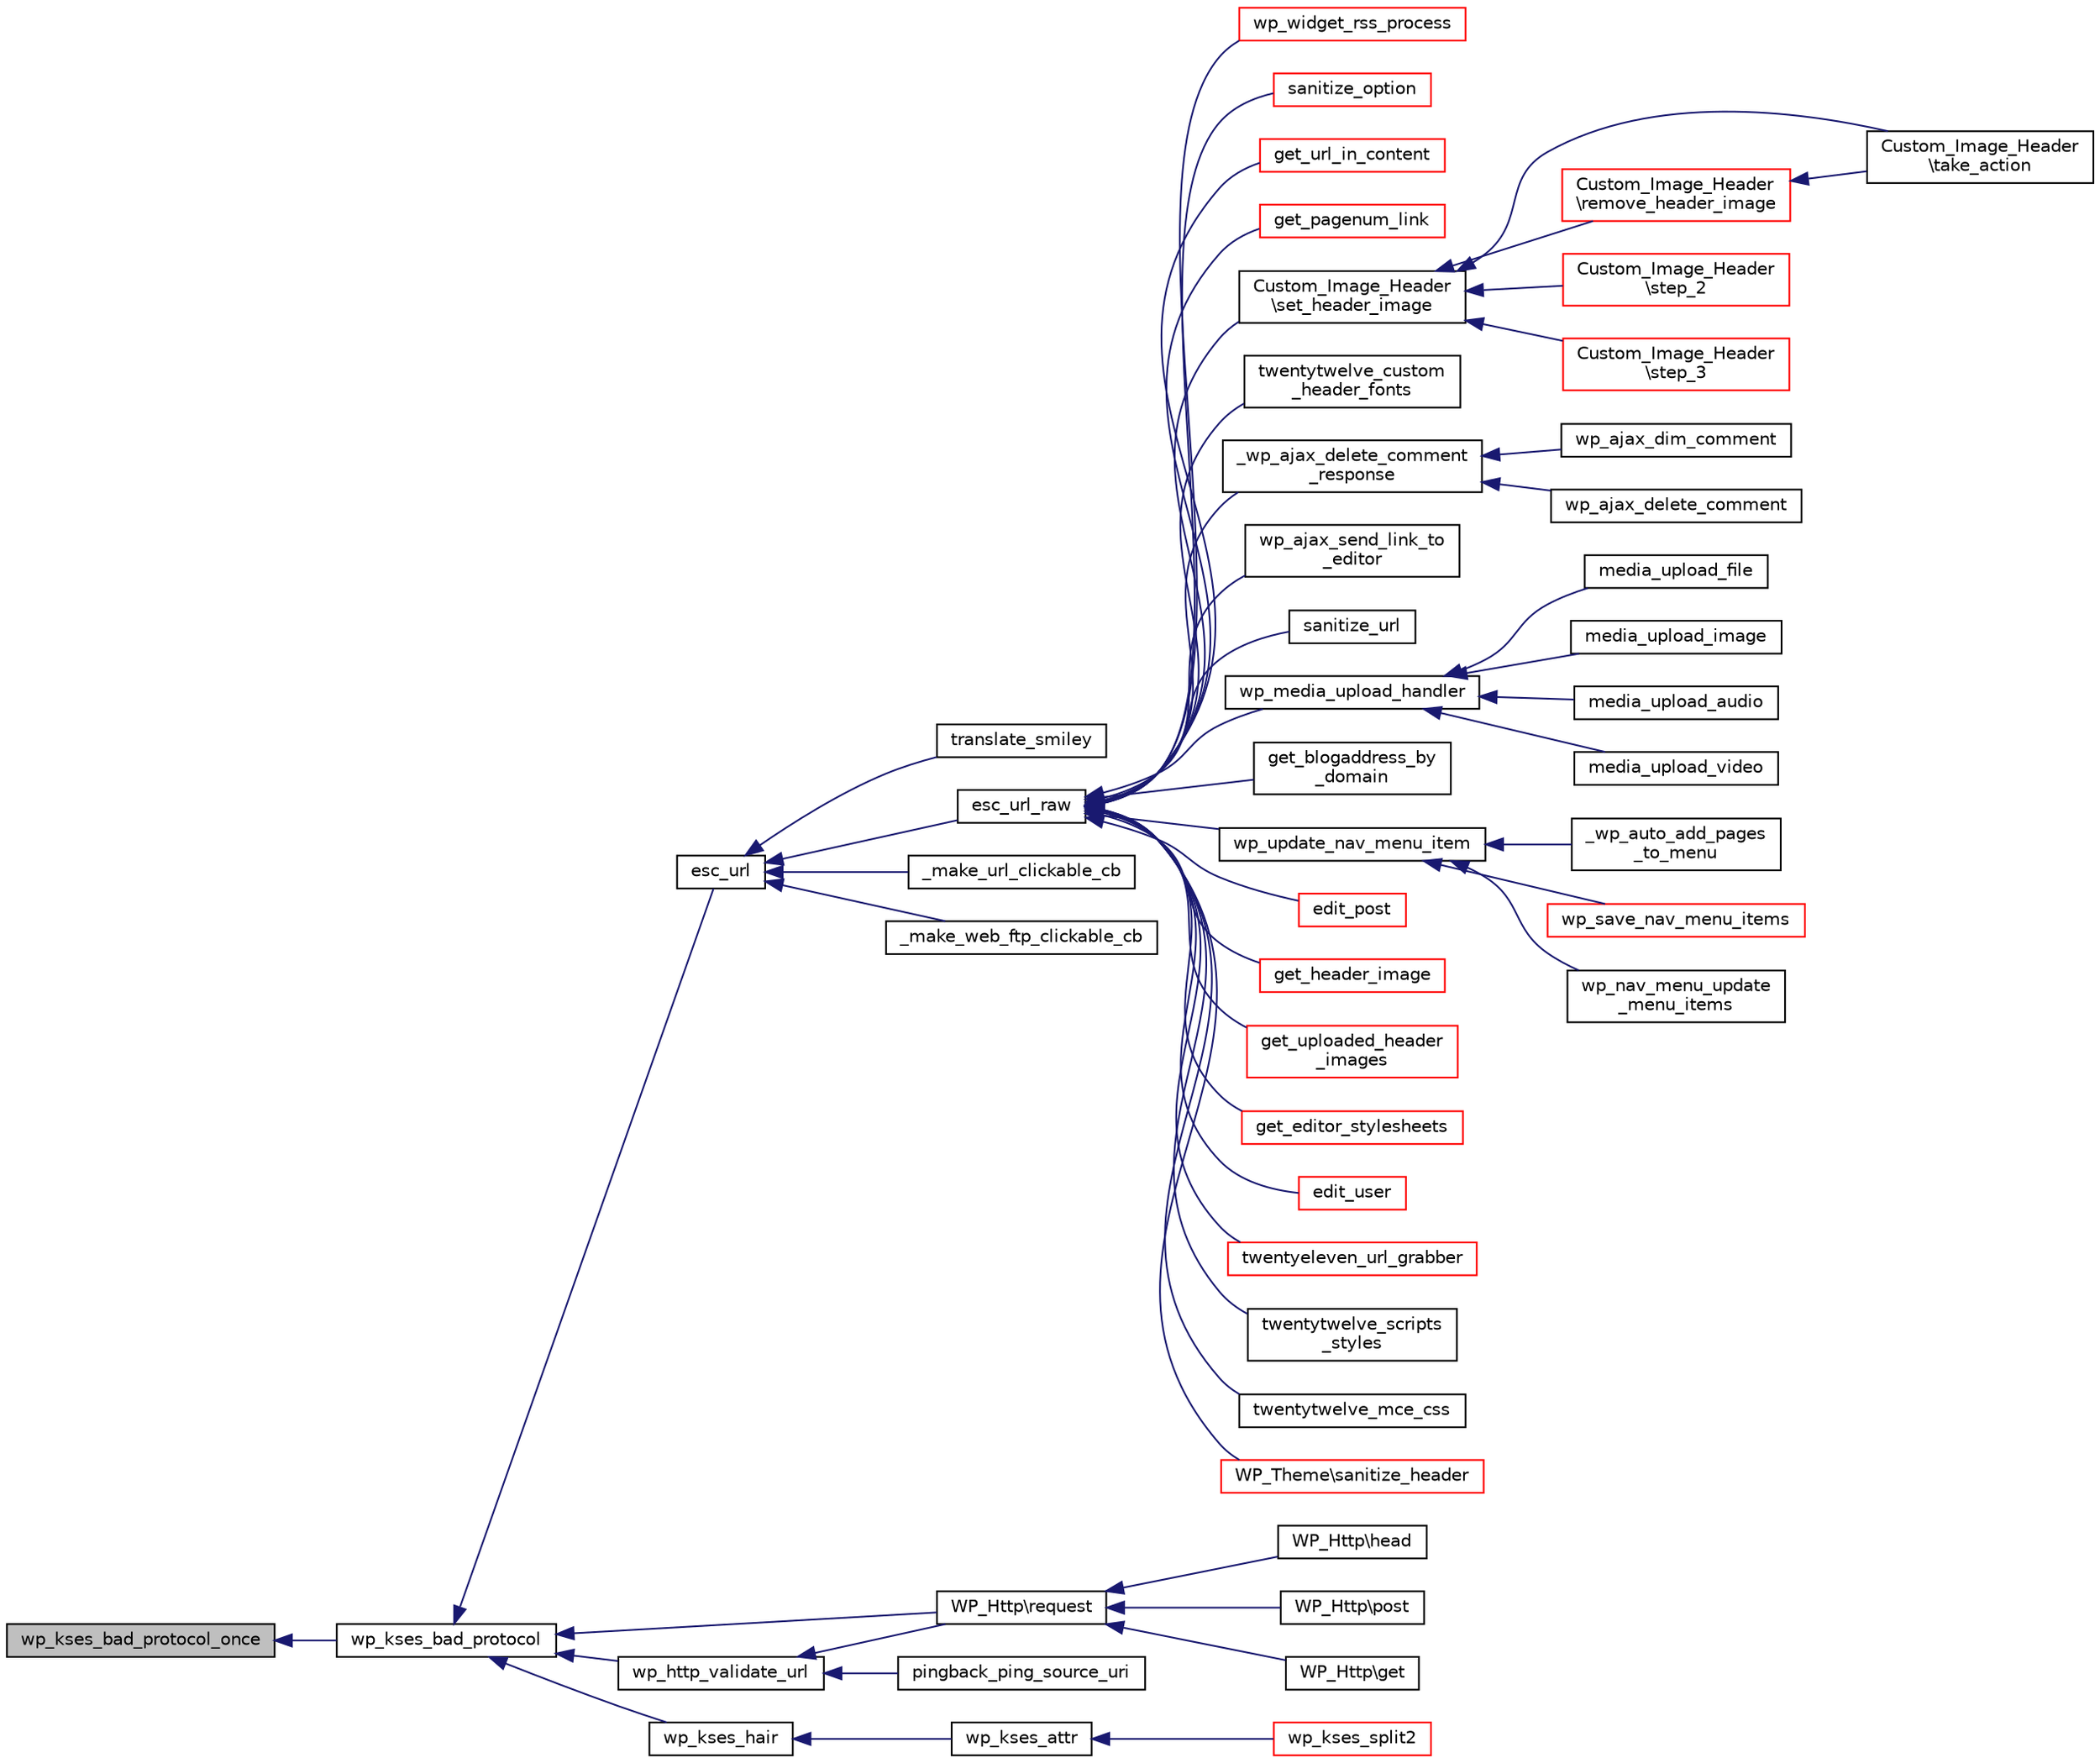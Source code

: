 digraph "wp_kses_bad_protocol_once"
{
  edge [fontname="Helvetica",fontsize="10",labelfontname="Helvetica",labelfontsize="10"];
  node [fontname="Helvetica",fontsize="10",shape=record];
  rankdir="LR";
  Node1 [label="wp_kses_bad_protocol_once",height=0.2,width=0.4,color="black", fillcolor="grey75", style="filled", fontcolor="black"];
  Node1 -> Node2 [dir="back",color="midnightblue",fontsize="10",style="solid",fontname="Helvetica"];
  Node2 [label="wp_kses_bad_protocol",height=0.2,width=0.4,color="black", fillcolor="white", style="filled",URL="$kses_8php.html#a6164e160cf41fb1682f086b13ce434a0"];
  Node2 -> Node3 [dir="back",color="midnightblue",fontsize="10",style="solid",fontname="Helvetica"];
  Node3 [label="WP_Http\\request",height=0.2,width=0.4,color="black", fillcolor="white", style="filled",URL="$class_w_p___http.html#a5341457311e3943f38dcf8c32dc48506"];
  Node3 -> Node4 [dir="back",color="midnightblue",fontsize="10",style="solid",fontname="Helvetica"];
  Node4 [label="WP_Http\\post",height=0.2,width=0.4,color="black", fillcolor="white", style="filled",URL="$class_w_p___http.html#ae58d2efb714c8aa1460a9d097858ef01"];
  Node3 -> Node5 [dir="back",color="midnightblue",fontsize="10",style="solid",fontname="Helvetica"];
  Node5 [label="WP_Http\\get",height=0.2,width=0.4,color="black", fillcolor="white", style="filled",URL="$class_w_p___http.html#ae678cb82e04a3383b0507f60855b2c34"];
  Node3 -> Node6 [dir="back",color="midnightblue",fontsize="10",style="solid",fontname="Helvetica"];
  Node6 [label="WP_Http\\head",height=0.2,width=0.4,color="black", fillcolor="white", style="filled",URL="$class_w_p___http.html#a52fc48883d74076caee85694f2de479b"];
  Node2 -> Node7 [dir="back",color="midnightblue",fontsize="10",style="solid",fontname="Helvetica"];
  Node7 [label="esc_url",height=0.2,width=0.4,color="black", fillcolor="white", style="filled",URL="$formatting_8php.html#a42f495a436026ff2811d0d80caca937d"];
  Node7 -> Node8 [dir="back",color="midnightblue",fontsize="10",style="solid",fontname="Helvetica"];
  Node8 [label="_make_url_clickable_cb",height=0.2,width=0.4,color="black", fillcolor="white", style="filled",URL="$formatting_8php.html#aaf03f0f67079fd8bdfbd22ab1b78b780"];
  Node7 -> Node9 [dir="back",color="midnightblue",fontsize="10",style="solid",fontname="Helvetica"];
  Node9 [label="_make_web_ftp_clickable_cb",height=0.2,width=0.4,color="black", fillcolor="white", style="filled",URL="$formatting_8php.html#aae6eb799118f7678ac8a501c7bb947a3"];
  Node7 -> Node10 [dir="back",color="midnightblue",fontsize="10",style="solid",fontname="Helvetica"];
  Node10 [label="translate_smiley",height=0.2,width=0.4,color="black", fillcolor="white", style="filled",URL="$formatting_8php.html#ac7fc7845dd5b533c5290bfa4b79d2a6e"];
  Node7 -> Node11 [dir="back",color="midnightblue",fontsize="10",style="solid",fontname="Helvetica"];
  Node11 [label="esc_url_raw",height=0.2,width=0.4,color="black", fillcolor="white", style="filled",URL="$formatting_8php.html#ad9e809b6901d247527672e11ce5d7368"];
  Node11 -> Node12 [dir="back",color="midnightblue",fontsize="10",style="solid",fontname="Helvetica"];
  Node12 [label="Custom_Image_Header\l\\set_header_image",height=0.2,width=0.4,color="black", fillcolor="white", style="filled",URL="$class_custom___image___header.html#a3b0726562cc2d58bd3b46cbc7b10df68"];
  Node12 -> Node13 [dir="back",color="midnightblue",fontsize="10",style="solid",fontname="Helvetica"];
  Node13 [label="Custom_Image_Header\l\\take_action",height=0.2,width=0.4,color="black", fillcolor="white", style="filled",URL="$class_custom___image___header.html#a2d54eef99c94638aa069b1a4443f0467"];
  Node12 -> Node14 [dir="back",color="midnightblue",fontsize="10",style="solid",fontname="Helvetica"];
  Node14 [label="Custom_Image_Header\l\\step_2",height=0.2,width=0.4,color="red", fillcolor="white", style="filled",URL="$class_custom___image___header.html#ac8cde79ff301b51093133a64ecd45f65"];
  Node12 -> Node15 [dir="back",color="midnightblue",fontsize="10",style="solid",fontname="Helvetica"];
  Node15 [label="Custom_Image_Header\l\\step_3",height=0.2,width=0.4,color="red", fillcolor="white", style="filled",URL="$class_custom___image___header.html#a46a1de65a24cd25932980e3ead2518cb"];
  Node12 -> Node16 [dir="back",color="midnightblue",fontsize="10",style="solid",fontname="Helvetica"];
  Node16 [label="Custom_Image_Header\l\\remove_header_image",height=0.2,width=0.4,color="red", fillcolor="white", style="filled",URL="$class_custom___image___header.html#a1271ba79dab368a6b1881e11b6e2d016"];
  Node16 -> Node13 [dir="back",color="midnightblue",fontsize="10",style="solid",fontname="Helvetica"];
  Node11 -> Node17 [dir="back",color="midnightblue",fontsize="10",style="solid",fontname="Helvetica"];
  Node17 [label="twentytwelve_custom\l_header_fonts",height=0.2,width=0.4,color="black", fillcolor="white", style="filled",URL="$wp-content_2themes_2twentytwelve_2inc_2custom-header_8php.html#adc1bd18493664d4ad7fa1a77eebbb643"];
  Node11 -> Node18 [dir="back",color="midnightblue",fontsize="10",style="solid",fontname="Helvetica"];
  Node18 [label="_wp_ajax_delete_comment\l_response",height=0.2,width=0.4,color="black", fillcolor="white", style="filled",URL="$ajax-actions_8php.html#aa98d72fd07903600ae74d7a78989d943"];
  Node18 -> Node19 [dir="back",color="midnightblue",fontsize="10",style="solid",fontname="Helvetica"];
  Node19 [label="wp_ajax_delete_comment",height=0.2,width=0.4,color="black", fillcolor="white", style="filled",URL="$ajax-actions_8php.html#a7ae2df754250282b3f729c110dc354b8"];
  Node18 -> Node20 [dir="back",color="midnightblue",fontsize="10",style="solid",fontname="Helvetica"];
  Node20 [label="wp_ajax_dim_comment",height=0.2,width=0.4,color="black", fillcolor="white", style="filled",URL="$ajax-actions_8php.html#ac7822daecffd987bf169955c722cc4c2"];
  Node11 -> Node21 [dir="back",color="midnightblue",fontsize="10",style="solid",fontname="Helvetica"];
  Node21 [label="wp_ajax_send_link_to\l_editor",height=0.2,width=0.4,color="black", fillcolor="white", style="filled",URL="$ajax-actions_8php.html#a5af1a20a80e2340d5825d0b2973908e6"];
  Node11 -> Node22 [dir="back",color="midnightblue",fontsize="10",style="solid",fontname="Helvetica"];
  Node22 [label="sanitize_url",height=0.2,width=0.4,color="black", fillcolor="white", style="filled",URL="$wp-includes_2deprecated_8php.html#a526827c995e0c9a9aa3424329c51f744"];
  Node11 -> Node23 [dir="back",color="midnightblue",fontsize="10",style="solid",fontname="Helvetica"];
  Node23 [label="wp_media_upload_handler",height=0.2,width=0.4,color="black", fillcolor="white", style="filled",URL="$wp-admin_2includes_2media_8php.html#a290a4549b6a07691f9b0d135426753ad"];
  Node23 -> Node24 [dir="back",color="midnightblue",fontsize="10",style="solid",fontname="Helvetica"];
  Node24 [label="media_upload_image",height=0.2,width=0.4,color="black", fillcolor="white", style="filled",URL="$wp-admin_2includes_2deprecated_8php.html#af212ab5492580207ca82389391469d9b"];
  Node23 -> Node25 [dir="back",color="midnightblue",fontsize="10",style="solid",fontname="Helvetica"];
  Node25 [label="media_upload_audio",height=0.2,width=0.4,color="black", fillcolor="white", style="filled",URL="$wp-admin_2includes_2deprecated_8php.html#ac1df20bd24a9e8652437a6b6fcc06244"];
  Node23 -> Node26 [dir="back",color="midnightblue",fontsize="10",style="solid",fontname="Helvetica"];
  Node26 [label="media_upload_video",height=0.2,width=0.4,color="black", fillcolor="white", style="filled",URL="$wp-admin_2includes_2deprecated_8php.html#a7743c79b6648b52bc5a5c8106197aefe"];
  Node23 -> Node27 [dir="back",color="midnightblue",fontsize="10",style="solid",fontname="Helvetica"];
  Node27 [label="media_upload_file",height=0.2,width=0.4,color="black", fillcolor="white", style="filled",URL="$wp-admin_2includes_2deprecated_8php.html#a9e304e71c1575bdf0b13d927b91359ce"];
  Node11 -> Node28 [dir="back",color="midnightblue",fontsize="10",style="solid",fontname="Helvetica"];
  Node28 [label="get_blogaddress_by\l_domain",height=0.2,width=0.4,color="black", fillcolor="white", style="filled",URL="$wp-includes_2ms-deprecated_8php.html#ae7297fabaa8733c4566e5f99a1c3fb14"];
  Node11 -> Node29 [dir="back",color="midnightblue",fontsize="10",style="solid",fontname="Helvetica"];
  Node29 [label="wp_update_nav_menu_item",height=0.2,width=0.4,color="black", fillcolor="white", style="filled",URL="$wp-includes_2nav-menu_8php.html#aabd4cdfeb0078bf7e8b42a6bda04b211"];
  Node29 -> Node30 [dir="back",color="midnightblue",fontsize="10",style="solid",fontname="Helvetica"];
  Node30 [label="wp_save_nav_menu_items",height=0.2,width=0.4,color="red", fillcolor="white", style="filled",URL="$wp-admin_2includes_2nav-menu_8php.html#abef127dda5896ac75ab6111787c3fb05"];
  Node29 -> Node31 [dir="back",color="midnightblue",fontsize="10",style="solid",fontname="Helvetica"];
  Node31 [label="wp_nav_menu_update\l_menu_items",height=0.2,width=0.4,color="black", fillcolor="white", style="filled",URL="$wp-admin_2includes_2nav-menu_8php.html#a9ab126749a31dff6cfbb1354a0288da9"];
  Node29 -> Node32 [dir="back",color="midnightblue",fontsize="10",style="solid",fontname="Helvetica"];
  Node32 [label="_wp_auto_add_pages\l_to_menu",height=0.2,width=0.4,color="black", fillcolor="white", style="filled",URL="$wp-includes_2nav-menu_8php.html#a66852984d20840432742c9eeb8fe1588"];
  Node11 -> Node33 [dir="back",color="midnightblue",fontsize="10",style="solid",fontname="Helvetica"];
  Node33 [label="edit_post",height=0.2,width=0.4,color="red", fillcolor="white", style="filled",URL="$wp-admin_2includes_2post_8php.html#a40bd171c0346a1ee42b164a8d9efab30"];
  Node11 -> Node34 [dir="back",color="midnightblue",fontsize="10",style="solid",fontname="Helvetica"];
  Node34 [label="get_header_image",height=0.2,width=0.4,color="red", fillcolor="white", style="filled",URL="$wp-includes_2theme_8php.html#aeb6c356a325550b6b27077e895197263"];
  Node11 -> Node35 [dir="back",color="midnightblue",fontsize="10",style="solid",fontname="Helvetica"];
  Node35 [label="get_uploaded_header\l_images",height=0.2,width=0.4,color="red", fillcolor="white", style="filled",URL="$wp-includes_2theme_8php.html#a19ca3de195fb9681c67da43fb94b1d96"];
  Node11 -> Node36 [dir="back",color="midnightblue",fontsize="10",style="solid",fontname="Helvetica"];
  Node36 [label="get_editor_stylesheets",height=0.2,width=0.4,color="red", fillcolor="white", style="filled",URL="$wp-includes_2theme_8php.html#a30fb786240f06b0ca05841205dcb3447"];
  Node11 -> Node37 [dir="back",color="midnightblue",fontsize="10",style="solid",fontname="Helvetica"];
  Node37 [label="edit_user",height=0.2,width=0.4,color="red", fillcolor="white", style="filled",URL="$wp-admin_2includes_2user_8php.html#aadbd7df2f4f267fe7d491d1adb6d2c62"];
  Node11 -> Node38 [dir="back",color="midnightblue",fontsize="10",style="solid",fontname="Helvetica"];
  Node38 [label="twentyeleven_url_grabber",height=0.2,width=0.4,color="red", fillcolor="white", style="filled",URL="$wp-content_2themes_2twentyeleven_2functions_8php.html#a41bfdefa37a970a26091826fa1203dea"];
  Node11 -> Node39 [dir="back",color="midnightblue",fontsize="10",style="solid",fontname="Helvetica"];
  Node39 [label="twentytwelve_scripts\l_styles",height=0.2,width=0.4,color="black", fillcolor="white", style="filled",URL="$wp-content_2themes_2twentytwelve_2functions_8php.html#ab6008006380c4d227d3fe4171175e6e3"];
  Node11 -> Node40 [dir="back",color="midnightblue",fontsize="10",style="solid",fontname="Helvetica"];
  Node40 [label="twentytwelve_mce_css",height=0.2,width=0.4,color="black", fillcolor="white", style="filled",URL="$wp-content_2themes_2twentytwelve_2functions_8php.html#ae48ca7944e4e2b5149634a6c2efaaa17"];
  Node11 -> Node41 [dir="back",color="midnightblue",fontsize="10",style="solid",fontname="Helvetica"];
  Node41 [label="WP_Theme\\sanitize_header",height=0.2,width=0.4,color="red", fillcolor="white", style="filled",URL="$class_w_p___theme.html#aa17a376053528e51afba77f5747d38b2"];
  Node11 -> Node42 [dir="back",color="midnightblue",fontsize="10",style="solid",fontname="Helvetica"];
  Node42 [label="wp_widget_rss_process",height=0.2,width=0.4,color="red", fillcolor="white", style="filled",URL="$default-widgets_8php.html#aeac7a4a87be60c3d934dad481dc8de30"];
  Node11 -> Node43 [dir="back",color="midnightblue",fontsize="10",style="solid",fontname="Helvetica"];
  Node43 [label="sanitize_option",height=0.2,width=0.4,color="red", fillcolor="white", style="filled",URL="$formatting_8php.html#aec1146dad5e11a514cf39ac8857fff84"];
  Node11 -> Node44 [dir="back",color="midnightblue",fontsize="10",style="solid",fontname="Helvetica"];
  Node44 [label="get_url_in_content",height=0.2,width=0.4,color="red", fillcolor="white", style="filled",URL="$formatting_8php.html#a9f38a02052ef0036efe6ce0974b1d67d"];
  Node11 -> Node45 [dir="back",color="midnightblue",fontsize="10",style="solid",fontname="Helvetica"];
  Node45 [label="get_pagenum_link",height=0.2,width=0.4,color="red", fillcolor="white", style="filled",URL="$link-template_8php.html#ae6111e28570f54ea52b7bc3bc09bd40b"];
  Node2 -> Node46 [dir="back",color="midnightblue",fontsize="10",style="solid",fontname="Helvetica"];
  Node46 [label="wp_http_validate_url",height=0.2,width=0.4,color="black", fillcolor="white", style="filled",URL="$http_8php.html#a063f8173f8713d14e67712657191ae6d"];
  Node46 -> Node47 [dir="back",color="midnightblue",fontsize="10",style="solid",fontname="Helvetica"];
  Node47 [label="pingback_ping_source_uri",height=0.2,width=0.4,color="black", fillcolor="white", style="filled",URL="$wp-includes_2comment_8php.html#a6c8c7ea5b8a27617e1f5f11b6d386eab"];
  Node46 -> Node3 [dir="back",color="midnightblue",fontsize="10",style="solid",fontname="Helvetica"];
  Node2 -> Node48 [dir="back",color="midnightblue",fontsize="10",style="solid",fontname="Helvetica"];
  Node48 [label="wp_kses_hair",height=0.2,width=0.4,color="black", fillcolor="white", style="filled",URL="$kses_8php.html#af95367a0e96076ab35d5f47301f49cf4"];
  Node48 -> Node49 [dir="back",color="midnightblue",fontsize="10",style="solid",fontname="Helvetica"];
  Node49 [label="wp_kses_attr",height=0.2,width=0.4,color="black", fillcolor="white", style="filled",URL="$kses_8php.html#a2cd27218fa397698797b9eaf47a39731"];
  Node49 -> Node50 [dir="back",color="midnightblue",fontsize="10",style="solid",fontname="Helvetica"];
  Node50 [label="wp_kses_split2",height=0.2,width=0.4,color="red", fillcolor="white", style="filled",URL="$kses_8php.html#a24549d2bc720f9b6bf3a02c6e77be9be"];
}
